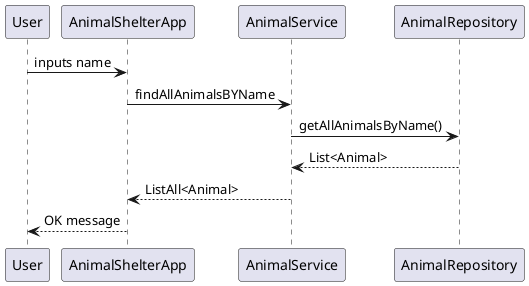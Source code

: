 @startuml
User -> AnimalShelterApp : inputs name


AnimalShelterApp -> AnimalService : findAllAnimalsBYName


AnimalService -> AnimalRepository : getAllAnimalsByName()

AnimalService <-- AnimalRepository : List<Animal>
AnimalShelterApp <-- AnimalService : ListAll<Animal>
User <-- AnimalShelterApp : OK message
@enduml

@startuml
actor User
participant "First Class" as A
participant "Second Class" as B
participant "Last Class" as C

User -> A: DoWork
activate A
A -> B: Create Request
activate B
B -> C: DoWork
activate C
C --> B: WorkDone
destroy C
B --> A: Request Created
deactivate B
A --> User: Done
deactivate A
@enduml